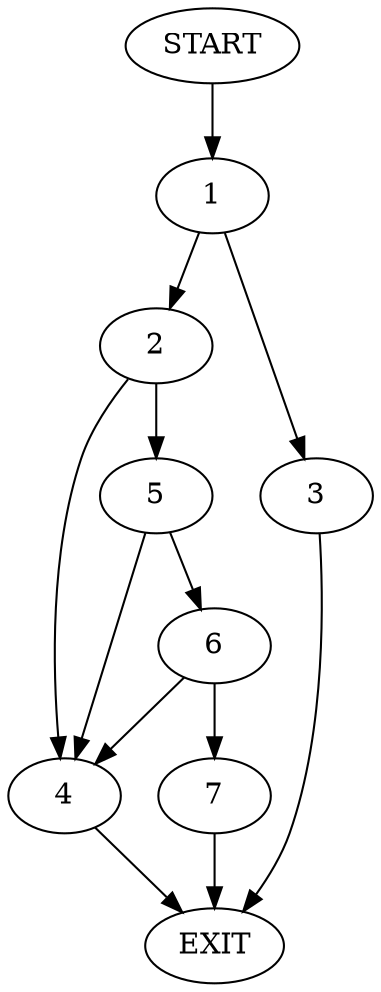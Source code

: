 digraph {
0 [label="START"]
8 [label="EXIT"]
0 -> 1
1 -> 2
1 -> 3
3 -> 8
2 -> 4
2 -> 5
4 -> 8
5 -> 4
5 -> 6
6 -> 7
6 -> 4
7 -> 8
}
